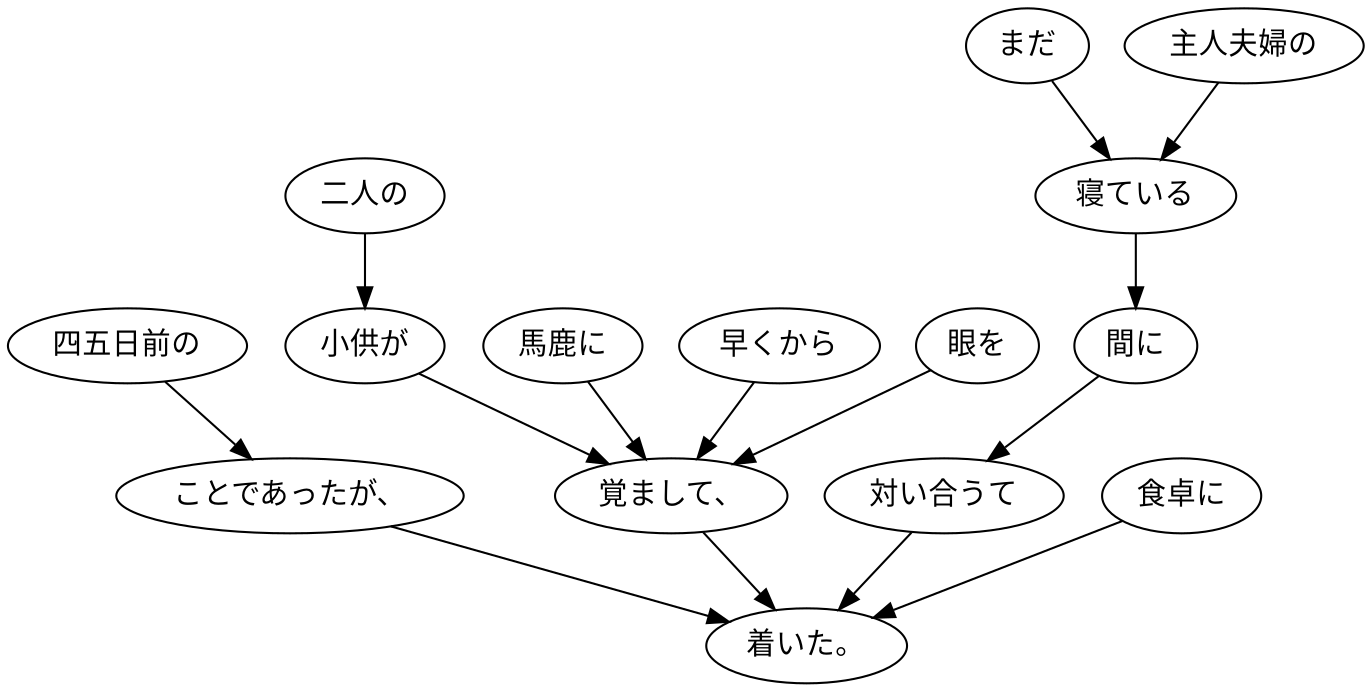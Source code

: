 digraph graph443 {
	node0 [label="四五日前の"];
	node1 [label="ことであったが、"];
	node2 [label="二人の"];
	node3 [label="小供が"];
	node4 [label="馬鹿に"];
	node5 [label="早くから"];
	node6 [label="眼を"];
	node7 [label="覚まして、"];
	node8 [label="まだ"];
	node9 [label="主人夫婦の"];
	node10 [label="寝ている"];
	node11 [label="間に"];
	node12 [label="対い合うて"];
	node13 [label="食卓に"];
	node14 [label="着いた。"];
	node0 -> node1;
	node1 -> node14;
	node2 -> node3;
	node3 -> node7;
	node4 -> node7;
	node5 -> node7;
	node6 -> node7;
	node7 -> node14;
	node8 -> node10;
	node9 -> node10;
	node10 -> node11;
	node11 -> node12;
	node12 -> node14;
	node13 -> node14;
}
